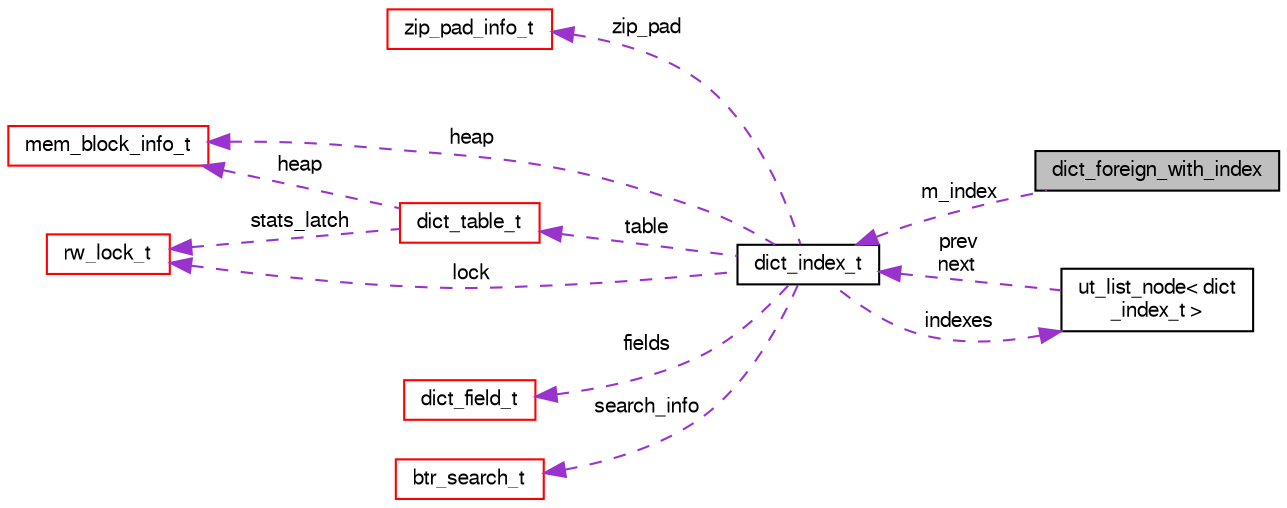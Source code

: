 digraph "dict_foreign_with_index"
{
  bgcolor="transparent";
  edge [fontname="FreeSans",fontsize="10",labelfontname="FreeSans",labelfontsize="10"];
  node [fontname="FreeSans",fontsize="10",shape=record];
  rankdir="LR";
  Node1 [label="dict_foreign_with_index",height=0.2,width=0.4,color="black", fillcolor="grey75", style="filled" fontcolor="black"];
  Node2 -> Node1 [dir="back",color="darkorchid3",fontsize="10",style="dashed",label=" m_index" ,fontname="FreeSans"];
  Node2 [label="dict_index_t",height=0.2,width=0.4,color="black",URL="$structdict__index__t.html"];
  Node3 -> Node2 [dir="back",color="darkorchid3",fontsize="10",style="dashed",label=" zip_pad" ,fontname="FreeSans"];
  Node3 [label="zip_pad_info_t",height=0.2,width=0.4,color="red",URL="$structzip__pad__info__t.html"];
  Node4 -> Node2 [dir="back",color="darkorchid3",fontsize="10",style="dashed",label=" table" ,fontname="FreeSans"];
  Node4 [label="dict_table_t",height=0.2,width=0.4,color="red",URL="$structdict__table__t.html"];
  Node5 -> Node4 [dir="back",color="darkorchid3",fontsize="10",style="dashed",label=" heap" ,fontname="FreeSans"];
  Node5 [label="mem_block_info_t",height=0.2,width=0.4,color="red",URL="$structmem__block__info__t.html"];
  Node6 -> Node4 [dir="back",color="darkorchid3",fontsize="10",style="dashed",label=" stats_latch" ,fontname="FreeSans"];
  Node6 [label="rw_lock_t",height=0.2,width=0.4,color="red",URL="$structrw__lock__t.html"];
  Node5 -> Node2 [dir="back",color="darkorchid3",fontsize="10",style="dashed",label=" heap" ,fontname="FreeSans"];
  Node7 -> Node2 [dir="back",color="darkorchid3",fontsize="10",style="dashed",label=" fields" ,fontname="FreeSans"];
  Node7 [label="dict_field_t",height=0.2,width=0.4,color="red",URL="$structdict__field__t.html"];
  Node8 -> Node2 [dir="back",color="darkorchid3",fontsize="10",style="dashed",label=" indexes" ,fontname="FreeSans"];
  Node8 [label="ut_list_node\< dict\l_index_t \>",height=0.2,width=0.4,color="black",URL="$structut__list__node.html"];
  Node2 -> Node8 [dir="back",color="darkorchid3",fontsize="10",style="dashed",label=" prev\nnext" ,fontname="FreeSans"];
  Node6 -> Node2 [dir="back",color="darkorchid3",fontsize="10",style="dashed",label=" lock" ,fontname="FreeSans"];
  Node9 -> Node2 [dir="back",color="darkorchid3",fontsize="10",style="dashed",label=" search_info" ,fontname="FreeSans"];
  Node9 [label="btr_search_t",height=0.2,width=0.4,color="red",URL="$structbtr__search__t.html"];
}
